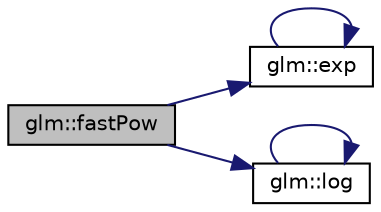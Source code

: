 digraph "glm::fastPow"
{
 // LATEX_PDF_SIZE
  edge [fontname="Helvetica",fontsize="10",labelfontname="Helvetica",labelfontsize="10"];
  node [fontname="Helvetica",fontsize="10",shape=record];
  rankdir="LR";
  Node1 [label="glm::fastPow",height=0.2,width=0.4,color="black", fillcolor="grey75", style="filled", fontcolor="black",tooltip=" "];
  Node1 -> Node2 [color="midnightblue",fontsize="10",style="solid",fontname="Helvetica"];
  Node2 [label="glm::exp",height=0.2,width=0.4,color="black", fillcolor="white", style="filled",URL="$group__core__func__exponential.html#ga25e54a7f44fc49ec6ac6ffc7675cf04a",tooltip=" "];
  Node2 -> Node2 [color="midnightblue",fontsize="10",style="solid",fontname="Helvetica"];
  Node1 -> Node3 [color="midnightblue",fontsize="10",style="solid",fontname="Helvetica"];
  Node3 [label="glm::log",height=0.2,width=0.4,color="black", fillcolor="white", style="filled",URL="$group__core__func__exponential.html#ga21efca311e62d233de0ae96bab126b83",tooltip=" "];
  Node3 -> Node3 [color="midnightblue",fontsize="10",style="solid",fontname="Helvetica"];
}
